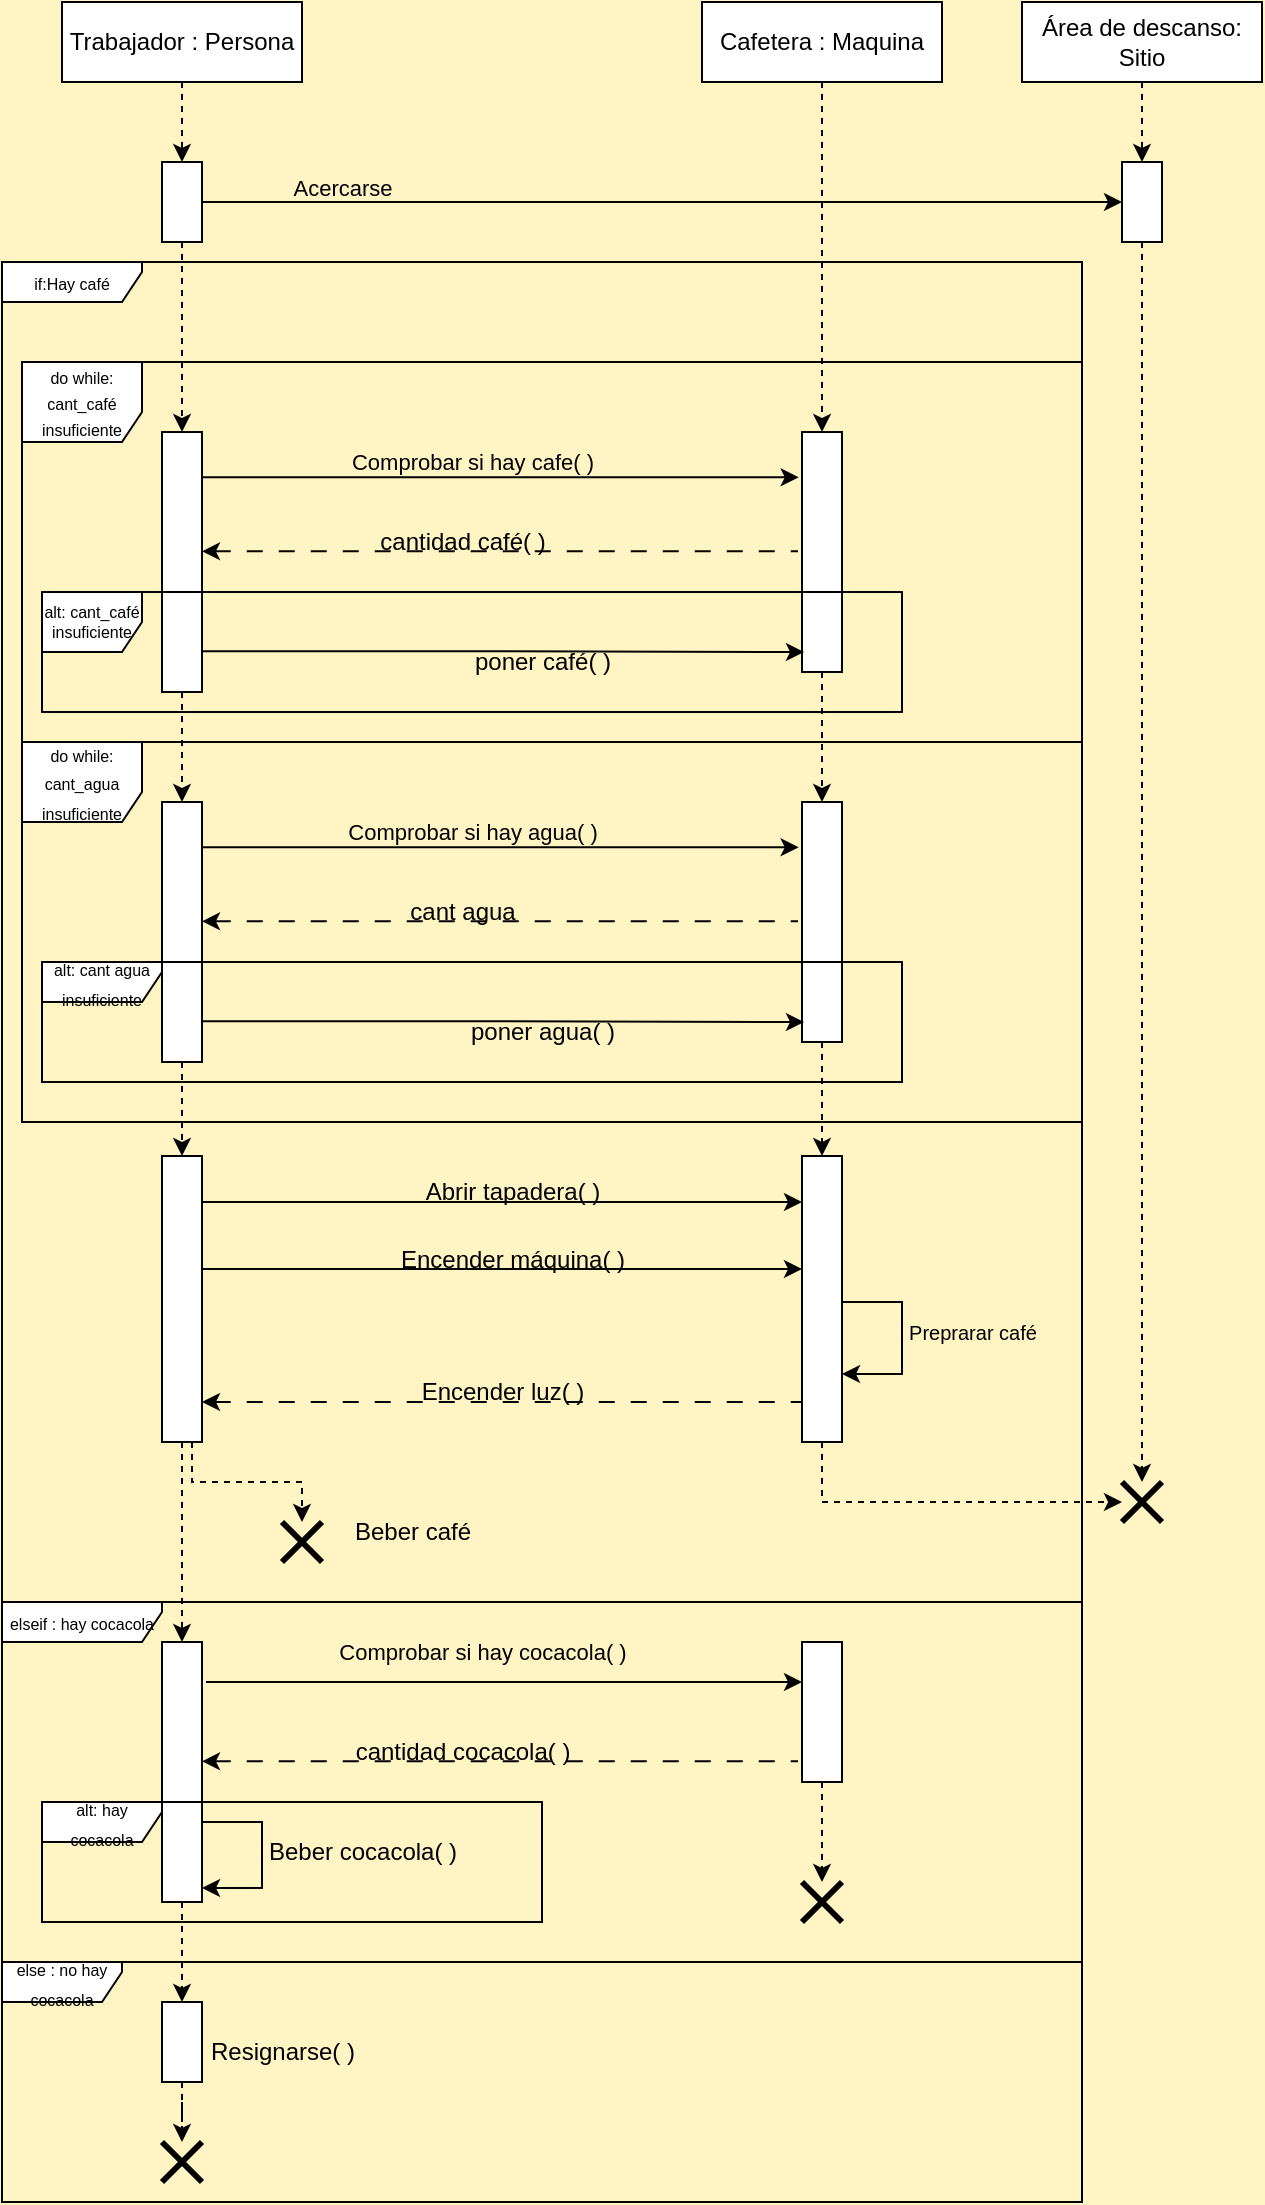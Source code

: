 <mxfile version="24.4.13" type="device">
  <diagram name="Página-1" id="CBR-pMvpNvf4DPiNlyrw">
    <mxGraphModel dx="956" dy="526" grid="1" gridSize="10" guides="1" tooltips="1" connect="1" arrows="0" fold="1" page="1" pageScale="1" pageWidth="827" pageHeight="1169" background="#FFF4C3" math="0" shadow="0">
      <root>
        <mxCell id="0" />
        <mxCell id="1" parent="0" />
        <mxCell id="rxJenUfmGej3tvbX3LoY-8" style="edgeStyle=orthogonalEdgeStyle;rounded=0;orthogonalLoop=1;jettySize=auto;html=1;exitX=0.5;exitY=1;exitDx=0;exitDy=0;entryX=0.5;entryY=0;entryDx=0;entryDy=0;startArrow=none;startFill=0;dashed=1;" parent="1" source="OzoSG0Pu-Z7uOkjksjxz-1" target="rxJenUfmGej3tvbX3LoY-6" edge="1">
          <mxGeometry relative="1" as="geometry" />
        </mxCell>
        <mxCell id="OzoSG0Pu-Z7uOkjksjxz-1" value="Trabajador : Persona" style="rounded=0;whiteSpace=wrap;html=1;" parent="1" vertex="1">
          <mxGeometry x="50" y="20" width="120" height="40" as="geometry" />
        </mxCell>
        <mxCell id="VrZni7_vfwEJs28V1gky-19" style="edgeStyle=orthogonalEdgeStyle;rounded=0;orthogonalLoop=1;jettySize=auto;html=1;entryX=0;entryY=0.5;entryDx=0;entryDy=0;jumpStyle=none;jumpSize=5;exitX=1;exitY=0.5;exitDx=0;exitDy=0;" parent="1" source="rxJenUfmGej3tvbX3LoY-6" target="ZeQWAFRNg3F0iEA5SLW--19" edge="1">
          <mxGeometry relative="1" as="geometry">
            <Array as="points" />
          </mxGeometry>
        </mxCell>
        <mxCell id="OzoSG0Pu-Z7uOkjksjxz-16" value="" style="shape=umlDestroy;whiteSpace=wrap;html=1;strokeWidth=3;targetShapes=umlLifeline;" parent="1" vertex="1">
          <mxGeometry x="160" y="780" width="20" height="20" as="geometry" />
        </mxCell>
        <mxCell id="ZeQWAFRNg3F0iEA5SLW--23" style="edgeStyle=orthogonalEdgeStyle;rounded=0;orthogonalLoop=1;jettySize=auto;html=1;exitX=0.5;exitY=1;exitDx=0;exitDy=0;dashed=1;" parent="1" source="ZeQWAFRNg3F0iEA5SLW--18" target="ZeQWAFRNg3F0iEA5SLW--19" edge="1">
          <mxGeometry relative="1" as="geometry" />
        </mxCell>
        <mxCell id="ZeQWAFRNg3F0iEA5SLW--18" value="Área de descanso: Sitio" style="rounded=0;whiteSpace=wrap;html=1;" parent="1" vertex="1">
          <mxGeometry x="530" y="20" width="120" height="40" as="geometry" />
        </mxCell>
        <mxCell id="3hr5Mm0IRZKzUT050xbD-56" style="edgeStyle=orthogonalEdgeStyle;rounded=0;orthogonalLoop=1;jettySize=auto;html=1;exitX=0.5;exitY=1;exitDx=0;exitDy=0;dashed=1;" parent="1" source="ZeQWAFRNg3F0iEA5SLW--19" target="3hr5Mm0IRZKzUT050xbD-54" edge="1">
          <mxGeometry relative="1" as="geometry" />
        </mxCell>
        <mxCell id="ZeQWAFRNg3F0iEA5SLW--19" value="" style="rounded=0;whiteSpace=wrap;html=1;" parent="1" vertex="1">
          <mxGeometry x="580" y="100" width="20" height="40" as="geometry" />
        </mxCell>
        <mxCell id="VrZni7_vfwEJs28V1gky-20" value="&lt;font style=&quot;font-size: 11px;&quot;&gt;Acercarse&lt;/font&gt;" style="text;html=1;align=center;verticalAlign=middle;resizable=0;points=[];autosize=1;strokeColor=none;fillColor=none;" parent="1" vertex="1">
          <mxGeometry x="155" y="98" width="70" height="30" as="geometry" />
        </mxCell>
        <mxCell id="3hr5Mm0IRZKzUT050xbD-47" style="edgeStyle=orthogonalEdgeStyle;rounded=0;orthogonalLoop=1;jettySize=auto;html=1;exitX=0.5;exitY=1;exitDx=0;exitDy=0;entryX=0.5;entryY=0;entryDx=0;entryDy=0;dashed=1;jumpStyle=none;" parent="1" source="VrZni7_vfwEJs28V1gky-21" target="3hr5Mm0IRZKzUT050xbD-14" edge="1">
          <mxGeometry relative="1" as="geometry" />
        </mxCell>
        <mxCell id="VrZni7_vfwEJs28V1gky-21" value="Cafetera : Maquina" style="rounded=0;whiteSpace=wrap;html=1;" parent="1" vertex="1">
          <mxGeometry x="370" y="20" width="120" height="40" as="geometry" />
        </mxCell>
        <mxCell id="3hr5Mm0IRZKzUT050xbD-46" style="edgeStyle=orthogonalEdgeStyle;rounded=0;orthogonalLoop=1;jettySize=auto;html=1;exitX=0.5;exitY=1;exitDx=0;exitDy=0;entryX=0.5;entryY=0;entryDx=0;entryDy=0;dashed=1;" parent="1" source="rxJenUfmGej3tvbX3LoY-6" target="3hr5Mm0IRZKzUT050xbD-13" edge="1">
          <mxGeometry relative="1" as="geometry" />
        </mxCell>
        <mxCell id="rxJenUfmGej3tvbX3LoY-6" value="" style="rounded=0;whiteSpace=wrap;html=1;" parent="1" vertex="1">
          <mxGeometry x="100" y="100" width="20" height="40" as="geometry" />
        </mxCell>
        <mxCell id="rxJenUfmGej3tvbX3LoY-59" style="edgeStyle=orthogonalEdgeStyle;rounded=0;orthogonalLoop=1;jettySize=auto;html=1;exitX=1.017;exitY=0.174;exitDx=0;exitDy=0;entryX=-0.083;entryY=0.189;entryDx=0;entryDy=0;entryPerimeter=0;exitPerimeter=0;" parent="1" source="rxJenUfmGej3tvbX3LoY-11" target="rxJenUfmGej3tvbX3LoY-12" edge="1">
          <mxGeometry relative="1" as="geometry" />
        </mxCell>
        <mxCell id="3hr5Mm0IRZKzUT050xbD-50" style="edgeStyle=orthogonalEdgeStyle;rounded=0;orthogonalLoop=1;jettySize=auto;html=1;exitX=0.5;exitY=1;exitDx=0;exitDy=0;dashed=1;" parent="1" source="rxJenUfmGej3tvbX3LoY-11" target="3hr5Mm0IRZKzUT050xbD-34" edge="1">
          <mxGeometry relative="1" as="geometry" />
        </mxCell>
        <mxCell id="rxJenUfmGej3tvbX3LoY-11" value="" style="rounded=0;whiteSpace=wrap;html=1;" parent="1" vertex="1">
          <mxGeometry x="100" y="420" width="20" height="130" as="geometry" />
        </mxCell>
        <mxCell id="3hr5Mm0IRZKzUT050xbD-51" style="edgeStyle=orthogonalEdgeStyle;rounded=0;orthogonalLoop=1;jettySize=auto;html=1;exitX=0.5;exitY=1;exitDx=0;exitDy=0;entryX=0.5;entryY=0;entryDx=0;entryDy=0;dashed=1;" parent="1" source="rxJenUfmGej3tvbX3LoY-12" target="3hr5Mm0IRZKzUT050xbD-36" edge="1">
          <mxGeometry relative="1" as="geometry" />
        </mxCell>
        <mxCell id="rxJenUfmGej3tvbX3LoY-12" value="" style="rounded=0;whiteSpace=wrap;html=1;" parent="1" vertex="1">
          <mxGeometry x="420" y="420" width="20" height="120" as="geometry" />
        </mxCell>
        <mxCell id="rxJenUfmGej3tvbX3LoY-13" value="&lt;div style=&quot;font-size: 11px;&quot;&gt;&lt;font style=&quot;font-size: 11px;&quot;&gt;Comprobar si hay agua( )&lt;br&gt;&lt;/font&gt;&lt;/div&gt;" style="text;html=1;align=center;verticalAlign=middle;resizable=0;points=[];autosize=1;strokeColor=none;fillColor=none;" parent="1" vertex="1">
          <mxGeometry x="180" y="420" width="150" height="30" as="geometry" />
        </mxCell>
        <mxCell id="rxJenUfmGej3tvbX3LoY-15" style="edgeStyle=orthogonalEdgeStyle;rounded=0;orthogonalLoop=1;jettySize=auto;html=1;exitX=0.974;exitY=0.843;exitDx=0;exitDy=0;startArrow=none;startFill=0;endArrow=classic;endFill=1;exitPerimeter=0;entryX=0.05;entryY=0.917;entryDx=0;entryDy=0;entryPerimeter=0;" parent="1" source="rxJenUfmGej3tvbX3LoY-11" target="rxJenUfmGej3tvbX3LoY-12" edge="1">
          <mxGeometry relative="1" as="geometry">
            <mxPoint x="120" y="450" as="sourcePoint" />
            <mxPoint x="410" y="530" as="targetPoint" />
          </mxGeometry>
        </mxCell>
        <mxCell id="rxJenUfmGej3tvbX3LoY-17" value="poner agua( )" style="text;html=1;align=center;verticalAlign=middle;resizable=0;points=[];autosize=1;strokeColor=none;fillColor=none;" parent="1" vertex="1">
          <mxGeometry x="240" y="520" width="100" height="30" as="geometry" />
        </mxCell>
        <mxCell id="rxJenUfmGej3tvbX3LoY-18" value="cant agua" style="text;html=1;align=center;verticalAlign=middle;resizable=0;points=[];autosize=1;strokeColor=none;fillColor=none;" parent="1" vertex="1">
          <mxGeometry x="210" y="460" width="80" height="30" as="geometry" />
        </mxCell>
        <mxCell id="rxJenUfmGej3tvbX3LoY-19" value="&lt;div&gt;&lt;font style=&quot;font-size: 8px;&quot;&gt;do while: cant_agua&lt;/font&gt;&lt;/div&gt;&lt;div&gt;&lt;font style=&quot;font-size: 8px;&quot;&gt;insuficiente&lt;/font&gt;&lt;/div&gt;" style="shape=umlFrame;whiteSpace=wrap;html=1;pointerEvents=0;width=60;height=40;" parent="1" vertex="1">
          <mxGeometry x="30" y="390" width="530" height="190" as="geometry" />
        </mxCell>
        <mxCell id="3hr5Mm0IRZKzUT050xbD-33" style="edgeStyle=orthogonalEdgeStyle;rounded=0;orthogonalLoop=1;jettySize=auto;html=1;exitX=1;exitY=0.5;exitDx=0;exitDy=0;entryX=0;entryY=0.5;entryDx=0;entryDy=0;" parent="1" edge="1">
          <mxGeometry relative="1" as="geometry">
            <mxPoint x="120" y="620" as="sourcePoint" />
            <mxPoint x="420" y="620" as="targetPoint" />
          </mxGeometry>
        </mxCell>
        <mxCell id="rxJenUfmGej3tvbX3LoY-42" value="Abrir tapadera( )" style="text;html=1;align=center;verticalAlign=middle;resizable=0;points=[];autosize=1;strokeColor=none;fillColor=none;" parent="1" vertex="1">
          <mxGeometry x="220" y="600" width="110" height="30" as="geometry" />
        </mxCell>
        <mxCell id="rxJenUfmGej3tvbX3LoY-61" value="&lt;div&gt;&lt;font style=&quot;font-size: 8px;&quot;&gt;alt: cant agua&lt;/font&gt;&lt;/div&gt;&lt;div&gt;&lt;font style=&quot;font-size: 8px;&quot;&gt;insuficiente&lt;/font&gt;&lt;/div&gt;" style="shape=umlFrame;whiteSpace=wrap;html=1;pointerEvents=0;width=60;height=20;" parent="1" vertex="1">
          <mxGeometry x="40" y="500" width="430" height="60" as="geometry" />
        </mxCell>
        <mxCell id="3hr5Mm0IRZKzUT050xbD-1" style="edgeStyle=orthogonalEdgeStyle;rounded=0;orthogonalLoop=1;jettySize=auto;html=1;exitX=1.017;exitY=0.174;exitDx=0;exitDy=0;entryX=-0.083;entryY=0.189;entryDx=0;entryDy=0;entryPerimeter=0;exitPerimeter=0;dashed=1;dashPattern=8 8;startArrow=classic;startFill=1;endArrow=none;endFill=0;" parent="1" edge="1">
          <mxGeometry relative="1" as="geometry">
            <mxPoint x="120" y="479.67" as="sourcePoint" />
            <mxPoint x="418" y="479.67" as="targetPoint" />
          </mxGeometry>
        </mxCell>
        <mxCell id="3hr5Mm0IRZKzUT050xbD-12" style="edgeStyle=orthogonalEdgeStyle;rounded=0;orthogonalLoop=1;jettySize=auto;html=1;exitX=1.017;exitY=0.174;exitDx=0;exitDy=0;entryX=-0.083;entryY=0.189;entryDx=0;entryDy=0;entryPerimeter=0;exitPerimeter=0;" parent="1" source="3hr5Mm0IRZKzUT050xbD-13" target="3hr5Mm0IRZKzUT050xbD-14" edge="1">
          <mxGeometry relative="1" as="geometry" />
        </mxCell>
        <mxCell id="3hr5Mm0IRZKzUT050xbD-48" style="edgeStyle=orthogonalEdgeStyle;rounded=0;orthogonalLoop=1;jettySize=auto;html=1;exitX=0.5;exitY=1;exitDx=0;exitDy=0;entryX=0.5;entryY=0;entryDx=0;entryDy=0;dashed=1;" parent="1" source="3hr5Mm0IRZKzUT050xbD-13" target="rxJenUfmGej3tvbX3LoY-11" edge="1">
          <mxGeometry relative="1" as="geometry" />
        </mxCell>
        <mxCell id="3hr5Mm0IRZKzUT050xbD-13" value="" style="rounded=0;whiteSpace=wrap;html=1;" parent="1" vertex="1">
          <mxGeometry x="100" y="235" width="20" height="130" as="geometry" />
        </mxCell>
        <mxCell id="3hr5Mm0IRZKzUT050xbD-49" style="edgeStyle=orthogonalEdgeStyle;rounded=0;orthogonalLoop=1;jettySize=auto;html=1;exitX=0.5;exitY=1;exitDx=0;exitDy=0;dashed=1;" parent="1" source="3hr5Mm0IRZKzUT050xbD-14" target="rxJenUfmGej3tvbX3LoY-12" edge="1">
          <mxGeometry relative="1" as="geometry" />
        </mxCell>
        <mxCell id="3hr5Mm0IRZKzUT050xbD-14" value="" style="rounded=0;whiteSpace=wrap;html=1;" parent="1" vertex="1">
          <mxGeometry x="420" y="235" width="20" height="120" as="geometry" />
        </mxCell>
        <mxCell id="3hr5Mm0IRZKzUT050xbD-15" value="&lt;div style=&quot;font-size: 11px;&quot;&gt;&lt;font style=&quot;font-size: 11px;&quot;&gt;Comprobar si hay cafe( )&lt;br&gt;&lt;/font&gt;&lt;/div&gt;" style="text;html=1;align=center;verticalAlign=middle;resizable=0;points=[];autosize=1;strokeColor=none;fillColor=none;" parent="1" vertex="1">
          <mxGeometry x="185" y="235" width="140" height="30" as="geometry" />
        </mxCell>
        <mxCell id="3hr5Mm0IRZKzUT050xbD-16" style="edgeStyle=orthogonalEdgeStyle;rounded=0;orthogonalLoop=1;jettySize=auto;html=1;exitX=0.974;exitY=0.843;exitDx=0;exitDy=0;startArrow=none;startFill=0;endArrow=classic;endFill=1;exitPerimeter=0;entryX=0.05;entryY=0.917;entryDx=0;entryDy=0;entryPerimeter=0;" parent="1" source="3hr5Mm0IRZKzUT050xbD-13" target="3hr5Mm0IRZKzUT050xbD-14" edge="1">
          <mxGeometry relative="1" as="geometry">
            <mxPoint x="120" y="265" as="sourcePoint" />
            <mxPoint x="410" y="345" as="targetPoint" />
          </mxGeometry>
        </mxCell>
        <mxCell id="3hr5Mm0IRZKzUT050xbD-17" value="poner café( )" style="text;html=1;align=center;verticalAlign=middle;resizable=0;points=[];autosize=1;strokeColor=none;fillColor=none;" parent="1" vertex="1">
          <mxGeometry x="245" y="335" width="90" height="30" as="geometry" />
        </mxCell>
        <mxCell id="3hr5Mm0IRZKzUT050xbD-18" value="cantidad café( )" style="text;html=1;align=center;verticalAlign=middle;resizable=0;points=[];autosize=1;strokeColor=none;fillColor=none;" parent="1" vertex="1">
          <mxGeometry x="195" y="275" width="110" height="30" as="geometry" />
        </mxCell>
        <mxCell id="3hr5Mm0IRZKzUT050xbD-19" value="&lt;div style=&quot;font-size: 11px;&quot;&gt;&lt;font style=&quot;font-size: 8px;&quot;&gt;do while: cant_café insuficiente&lt;/font&gt;&lt;/div&gt;" style="shape=umlFrame;whiteSpace=wrap;html=1;pointerEvents=0;width=60;height=40;" parent="1" vertex="1">
          <mxGeometry x="30" y="200" width="530" height="190" as="geometry" />
        </mxCell>
        <mxCell id="3hr5Mm0IRZKzUT050xbD-20" value="&lt;div style=&quot;font-size: 8px;&quot;&gt;&lt;font style=&quot;font-size: 8px;&quot;&gt;alt: &lt;font style=&quot;font-size: 8px;&quot;&gt;cant_&lt;/font&gt;&lt;font style=&quot;font-size: 8px;&quot;&gt;café insuficiente&lt;/font&gt;&lt;/font&gt;&lt;/div&gt;" style="shape=umlFrame;whiteSpace=wrap;html=1;pointerEvents=0;width=50;height=30;" parent="1" vertex="1">
          <mxGeometry x="40" y="315" width="430" height="60" as="geometry" />
        </mxCell>
        <mxCell id="3hr5Mm0IRZKzUT050xbD-21" style="edgeStyle=orthogonalEdgeStyle;rounded=0;orthogonalLoop=1;jettySize=auto;html=1;exitX=1.017;exitY=0.174;exitDx=0;exitDy=0;entryX=-0.083;entryY=0.189;entryDx=0;entryDy=0;entryPerimeter=0;exitPerimeter=0;dashed=1;dashPattern=8 8;startArrow=classic;startFill=1;endArrow=none;endFill=0;" parent="1" edge="1">
          <mxGeometry relative="1" as="geometry">
            <mxPoint x="120" y="294.67" as="sourcePoint" />
            <mxPoint x="418" y="294.67" as="targetPoint" />
          </mxGeometry>
        </mxCell>
        <mxCell id="3hr5Mm0IRZKzUT050xbD-71" style="edgeStyle=orthogonalEdgeStyle;rounded=0;orthogonalLoop=1;jettySize=auto;html=1;exitX=0.75;exitY=1;exitDx=0;exitDy=0;dashed=1;" parent="1" source="3hr5Mm0IRZKzUT050xbD-34" target="OzoSG0Pu-Z7uOkjksjxz-16" edge="1">
          <mxGeometry relative="1" as="geometry" />
        </mxCell>
        <mxCell id="3hr5Mm0IRZKzUT050xbD-72" style="edgeStyle=orthogonalEdgeStyle;rounded=0;orthogonalLoop=1;jettySize=auto;html=1;exitX=0.5;exitY=1;exitDx=0;exitDy=0;entryX=0.5;entryY=0;entryDx=0;entryDy=0;dashed=1;" parent="1" source="3hr5Mm0IRZKzUT050xbD-34" target="3hr5Mm0IRZKzUT050xbD-60" edge="1">
          <mxGeometry relative="1" as="geometry" />
        </mxCell>
        <mxCell id="3hr5Mm0IRZKzUT050xbD-34" value="" style="rounded=0;whiteSpace=wrap;html=1;" parent="1" vertex="1">
          <mxGeometry x="100" y="597" width="20" height="143" as="geometry" />
        </mxCell>
        <mxCell id="3hr5Mm0IRZKzUT050xbD-73" style="edgeStyle=orthogonalEdgeStyle;rounded=0;orthogonalLoop=1;jettySize=auto;html=1;exitX=0.5;exitY=1;exitDx=0;exitDy=0;dashed=1;" parent="1" source="3hr5Mm0IRZKzUT050xbD-54" edge="1">
          <mxGeometry relative="1" as="geometry">
            <mxPoint x="590" y="780" as="targetPoint" />
          </mxGeometry>
        </mxCell>
        <mxCell id="3hr5Mm0IRZKzUT050xbD-36" value="" style="rounded=0;whiteSpace=wrap;html=1;flipV=1;flipH=1;" parent="1" vertex="1">
          <mxGeometry x="420" y="597" width="20" height="143" as="geometry" />
        </mxCell>
        <mxCell id="3hr5Mm0IRZKzUT050xbD-37" value="Encender máquina( )" style="text;html=1;align=center;verticalAlign=middle;resizable=0;points=[];autosize=1;strokeColor=none;fillColor=none;" parent="1" vertex="1">
          <mxGeometry x="205" y="633.5" width="140" height="30" as="geometry" />
        </mxCell>
        <mxCell id="3hr5Mm0IRZKzUT050xbD-38" style="edgeStyle=orthogonalEdgeStyle;rounded=0;orthogonalLoop=1;jettySize=auto;html=1;exitX=1;exitY=0.5;exitDx=0;exitDy=0;entryX=0;entryY=0.5;entryDx=0;entryDy=0;" parent="1" edge="1">
          <mxGeometry relative="1" as="geometry">
            <mxPoint x="120" y="653.5" as="sourcePoint" />
            <mxPoint x="420" y="653.5" as="targetPoint" />
          </mxGeometry>
        </mxCell>
        <mxCell id="3hr5Mm0IRZKzUT050xbD-40" style="edgeStyle=orthogonalEdgeStyle;rounded=0;orthogonalLoop=1;jettySize=auto;html=1;exitX=1;exitY=0.5;exitDx=0;exitDy=0;entryX=1;entryY=0.75;entryDx=0;entryDy=0;" parent="1" edge="1">
          <mxGeometry relative="1" as="geometry">
            <mxPoint x="440.0" y="671" as="sourcePoint" />
            <mxPoint x="440.0" y="706" as="targetPoint" />
            <Array as="points">
              <mxPoint x="470" y="670" />
              <mxPoint x="470" y="706" />
            </Array>
          </mxGeometry>
        </mxCell>
        <mxCell id="3hr5Mm0IRZKzUT050xbD-41" value="&lt;font style=&quot;font-size: 10px;&quot;&gt;Preprarar café&lt;br&gt;&lt;/font&gt;" style="text;html=1;align=center;verticalAlign=middle;resizable=0;points=[];autosize=1;strokeColor=none;fillColor=none;" parent="1" vertex="1">
          <mxGeometry x="460" y="670" width="90" height="30" as="geometry" />
        </mxCell>
        <mxCell id="3hr5Mm0IRZKzUT050xbD-42" style="edgeStyle=orthogonalEdgeStyle;rounded=0;orthogonalLoop=1;jettySize=auto;html=1;exitX=1;exitY=0.5;exitDx=0;exitDy=0;entryX=0;entryY=0.5;entryDx=0;entryDy=0;dashed=1;dashPattern=8 8;startArrow=classic;startFill=1;endArrow=none;endFill=0;" parent="1" edge="1">
          <mxGeometry relative="1" as="geometry">
            <mxPoint x="120" y="720" as="sourcePoint" />
            <mxPoint x="420" y="720" as="targetPoint" />
          </mxGeometry>
        </mxCell>
        <mxCell id="3hr5Mm0IRZKzUT050xbD-43" value="Encender luz( )" style="text;html=1;align=center;verticalAlign=middle;resizable=0;points=[];autosize=1;strokeColor=none;fillColor=none;" parent="1" vertex="1">
          <mxGeometry x="220" y="700" width="100" height="30" as="geometry" />
        </mxCell>
        <mxCell id="3hr5Mm0IRZKzUT050xbD-44" value="Beber café" style="text;html=1;align=center;verticalAlign=middle;resizable=0;points=[];autosize=1;strokeColor=none;fillColor=none;" parent="1" vertex="1">
          <mxGeometry x="185" y="770" width="80" height="30" as="geometry" />
        </mxCell>
        <mxCell id="3hr5Mm0IRZKzUT050xbD-45" value="" style="shape=umlDestroy;whiteSpace=wrap;html=1;strokeWidth=3;targetShapes=umlLifeline;" parent="1" vertex="1">
          <mxGeometry x="420" y="960" width="20" height="20" as="geometry" />
        </mxCell>
        <mxCell id="3hr5Mm0IRZKzUT050xbD-57" value="&lt;div&gt;&lt;font style=&quot;font-size: 8px;&quot;&gt;if:Hay café&lt;br&gt;&lt;/font&gt;&lt;/div&gt;" style="shape=umlFrame;whiteSpace=wrap;html=1;pointerEvents=0;width=70;height=20;" parent="1" vertex="1">
          <mxGeometry x="20" y="150" width="540" height="670" as="geometry" />
        </mxCell>
        <mxCell id="3hr5Mm0IRZKzUT050xbD-74" style="edgeStyle=orthogonalEdgeStyle;rounded=0;orthogonalLoop=1;jettySize=auto;html=1;exitX=0.5;exitY=1;exitDx=0;exitDy=0;entryX=0.5;entryY=0;entryDx=0;entryDy=0;dashed=1;" parent="1" source="3hr5Mm0IRZKzUT050xbD-60" target="3hr5Mm0IRZKzUT050xbD-69" edge="1">
          <mxGeometry relative="1" as="geometry" />
        </mxCell>
        <mxCell id="3hr5Mm0IRZKzUT050xbD-60" value="" style="rounded=0;whiteSpace=wrap;html=1;" parent="1" vertex="1">
          <mxGeometry x="100" y="840" width="20" height="130" as="geometry" />
        </mxCell>
        <mxCell id="3hr5Mm0IRZKzUT050xbD-77" style="edgeStyle=orthogonalEdgeStyle;rounded=0;orthogonalLoop=1;jettySize=auto;html=1;exitX=0.5;exitY=1;exitDx=0;exitDy=0;dashed=1;" parent="1" source="3hr5Mm0IRZKzUT050xbD-61" target="3hr5Mm0IRZKzUT050xbD-45" edge="1">
          <mxGeometry relative="1" as="geometry" />
        </mxCell>
        <mxCell id="3hr5Mm0IRZKzUT050xbD-61" value="" style="rounded=0;whiteSpace=wrap;html=1;" parent="1" vertex="1">
          <mxGeometry x="420" y="840" width="20" height="70" as="geometry" />
        </mxCell>
        <mxCell id="3hr5Mm0IRZKzUT050xbD-62" value="&lt;div style=&quot;font-size: 11px;&quot;&gt;&lt;font style=&quot;font-size: 11px;&quot;&gt;Comprobar si hay cocacola( )&lt;br&gt;&lt;/font&gt;&lt;/div&gt;" style="text;html=1;align=center;verticalAlign=middle;resizable=0;points=[];autosize=1;strokeColor=none;fillColor=none;" parent="1" vertex="1">
          <mxGeometry x="175" y="830" width="170" height="30" as="geometry" />
        </mxCell>
        <mxCell id="3hr5Mm0IRZKzUT050xbD-64" value="Beber cocacola( )" style="text;html=1;align=center;verticalAlign=middle;resizable=0;points=[];autosize=1;strokeColor=none;fillColor=none;" parent="1" vertex="1">
          <mxGeometry x="140" y="930" width="120" height="30" as="geometry" />
        </mxCell>
        <mxCell id="3hr5Mm0IRZKzUT050xbD-65" value="cantidad cocacola( )" style="text;html=1;align=center;verticalAlign=middle;resizable=0;points=[];autosize=1;strokeColor=none;fillColor=none;" parent="1" vertex="1">
          <mxGeometry x="185" y="880" width="130" height="30" as="geometry" />
        </mxCell>
        <mxCell id="3hr5Mm0IRZKzUT050xbD-66" value="&lt;div&gt;&lt;font style=&quot;font-size: 8px;&quot;&gt;alt: hay cocacola&lt;br&gt;&lt;/font&gt;&lt;/div&gt;" style="shape=umlFrame;whiteSpace=wrap;html=1;pointerEvents=0;width=60;height=20;" parent="1" vertex="1">
          <mxGeometry x="40" y="920" width="250" height="60" as="geometry" />
        </mxCell>
        <mxCell id="3hr5Mm0IRZKzUT050xbD-67" style="edgeStyle=orthogonalEdgeStyle;rounded=0;orthogonalLoop=1;jettySize=auto;html=1;exitX=1.017;exitY=0.174;exitDx=0;exitDy=0;entryX=-0.083;entryY=0.189;entryDx=0;entryDy=0;entryPerimeter=0;exitPerimeter=0;dashed=1;dashPattern=8 8;startArrow=classic;startFill=1;endArrow=none;endFill=0;" parent="1" edge="1">
          <mxGeometry relative="1" as="geometry">
            <mxPoint x="120" y="899.67" as="sourcePoint" />
            <mxPoint x="418" y="899.67" as="targetPoint" />
          </mxGeometry>
        </mxCell>
        <mxCell id="3hr5Mm0IRZKzUT050xbD-58" value="&lt;font style=&quot;font-size: 8px;&quot;&gt;elseif : hay cocacola&lt;br&gt;&lt;/font&gt;" style="shape=umlFrame;whiteSpace=wrap;html=1;pointerEvents=0;width=80;height=20;" parent="1" vertex="1">
          <mxGeometry x="20" y="820" width="540" height="180" as="geometry" />
        </mxCell>
        <mxCell id="3hr5Mm0IRZKzUT050xbD-68" value="&lt;font style=&quot;font-size: 8px;&quot;&gt;else : no hay cocacola&lt;br&gt;&lt;/font&gt;" style="shape=umlFrame;whiteSpace=wrap;html=1;pointerEvents=0;width=60;height=20;" parent="1" vertex="1">
          <mxGeometry x="20" y="1000" width="540" height="120" as="geometry" />
        </mxCell>
        <mxCell id="3hr5Mm0IRZKzUT050xbD-75" style="edgeStyle=orthogonalEdgeStyle;rounded=0;orthogonalLoop=1;jettySize=auto;html=1;exitX=0.5;exitY=1;exitDx=0;exitDy=0;dashed=1;" parent="1" source="3hr5Mm0IRZKzUT050xbD-69" target="3hr5Mm0IRZKzUT050xbD-70" edge="1">
          <mxGeometry relative="1" as="geometry" />
        </mxCell>
        <mxCell id="3hr5Mm0IRZKzUT050xbD-69" value="" style="rounded=0;whiteSpace=wrap;html=1;" parent="1" vertex="1">
          <mxGeometry x="100" y="1020" width="20" height="40" as="geometry" />
        </mxCell>
        <mxCell id="3hr5Mm0IRZKzUT050xbD-70" value="" style="shape=umlDestroy;whiteSpace=wrap;html=1;strokeWidth=3;targetShapes=umlLifeline;" parent="1" vertex="1">
          <mxGeometry x="100" y="1090" width="20" height="20" as="geometry" />
        </mxCell>
        <mxCell id="3hr5Mm0IRZKzUT050xbD-76" value="Resignarse( )" style="text;html=1;align=center;verticalAlign=middle;resizable=0;points=[];autosize=1;strokeColor=none;fillColor=none;" parent="1" vertex="1">
          <mxGeometry x="110" y="1030" width="100" height="30" as="geometry" />
        </mxCell>
        <mxCell id="fZ9OQHo_UbYGgiaA6vSw-1" value="" style="edgeStyle=orthogonalEdgeStyle;rounded=0;orthogonalLoop=1;jettySize=auto;html=1;exitX=0.5;exitY=1;exitDx=0;exitDy=0;dashed=1;" edge="1" parent="1" source="3hr5Mm0IRZKzUT050xbD-36" target="3hr5Mm0IRZKzUT050xbD-54">
          <mxGeometry relative="1" as="geometry">
            <mxPoint x="430" y="740" as="sourcePoint" />
            <mxPoint x="570" y="780" as="targetPoint" />
            <Array as="points">
              <mxPoint x="430" y="770" />
            </Array>
          </mxGeometry>
        </mxCell>
        <mxCell id="3hr5Mm0IRZKzUT050xbD-54" value="" style="shape=umlDestroy;whiteSpace=wrap;html=1;strokeWidth=3;targetShapes=umlLifeline;" parent="1" vertex="1">
          <mxGeometry x="580" y="760" width="20" height="20" as="geometry" />
        </mxCell>
        <mxCell id="fZ9OQHo_UbYGgiaA6vSw-2" style="edgeStyle=orthogonalEdgeStyle;rounded=0;orthogonalLoop=1;jettySize=auto;html=1;exitX=1;exitY=0.5;exitDx=0;exitDy=0;entryX=1;entryY=0.75;entryDx=0;entryDy=0;" edge="1" parent="1">
          <mxGeometry relative="1" as="geometry">
            <mxPoint x="120.0" y="928" as="sourcePoint" />
            <mxPoint x="120.0" y="963" as="targetPoint" />
            <Array as="points">
              <mxPoint x="120" y="930" />
              <mxPoint x="150" y="930" />
              <mxPoint x="150" y="963" />
            </Array>
          </mxGeometry>
        </mxCell>
        <mxCell id="fZ9OQHo_UbYGgiaA6vSw-3" style="edgeStyle=orthogonalEdgeStyle;rounded=0;orthogonalLoop=1;jettySize=auto;html=1;exitX=1.017;exitY=0.174;exitDx=0;exitDy=0;entryX=-0.083;entryY=0.189;entryDx=0;entryDy=0;entryPerimeter=0;exitPerimeter=0;startArrow=none;startFill=0;endArrow=classic;endFill=1;" edge="1" parent="1">
          <mxGeometry relative="1" as="geometry">
            <mxPoint x="122" y="860" as="sourcePoint" />
            <mxPoint x="420" y="860" as="targetPoint" />
          </mxGeometry>
        </mxCell>
      </root>
    </mxGraphModel>
  </diagram>
</mxfile>
